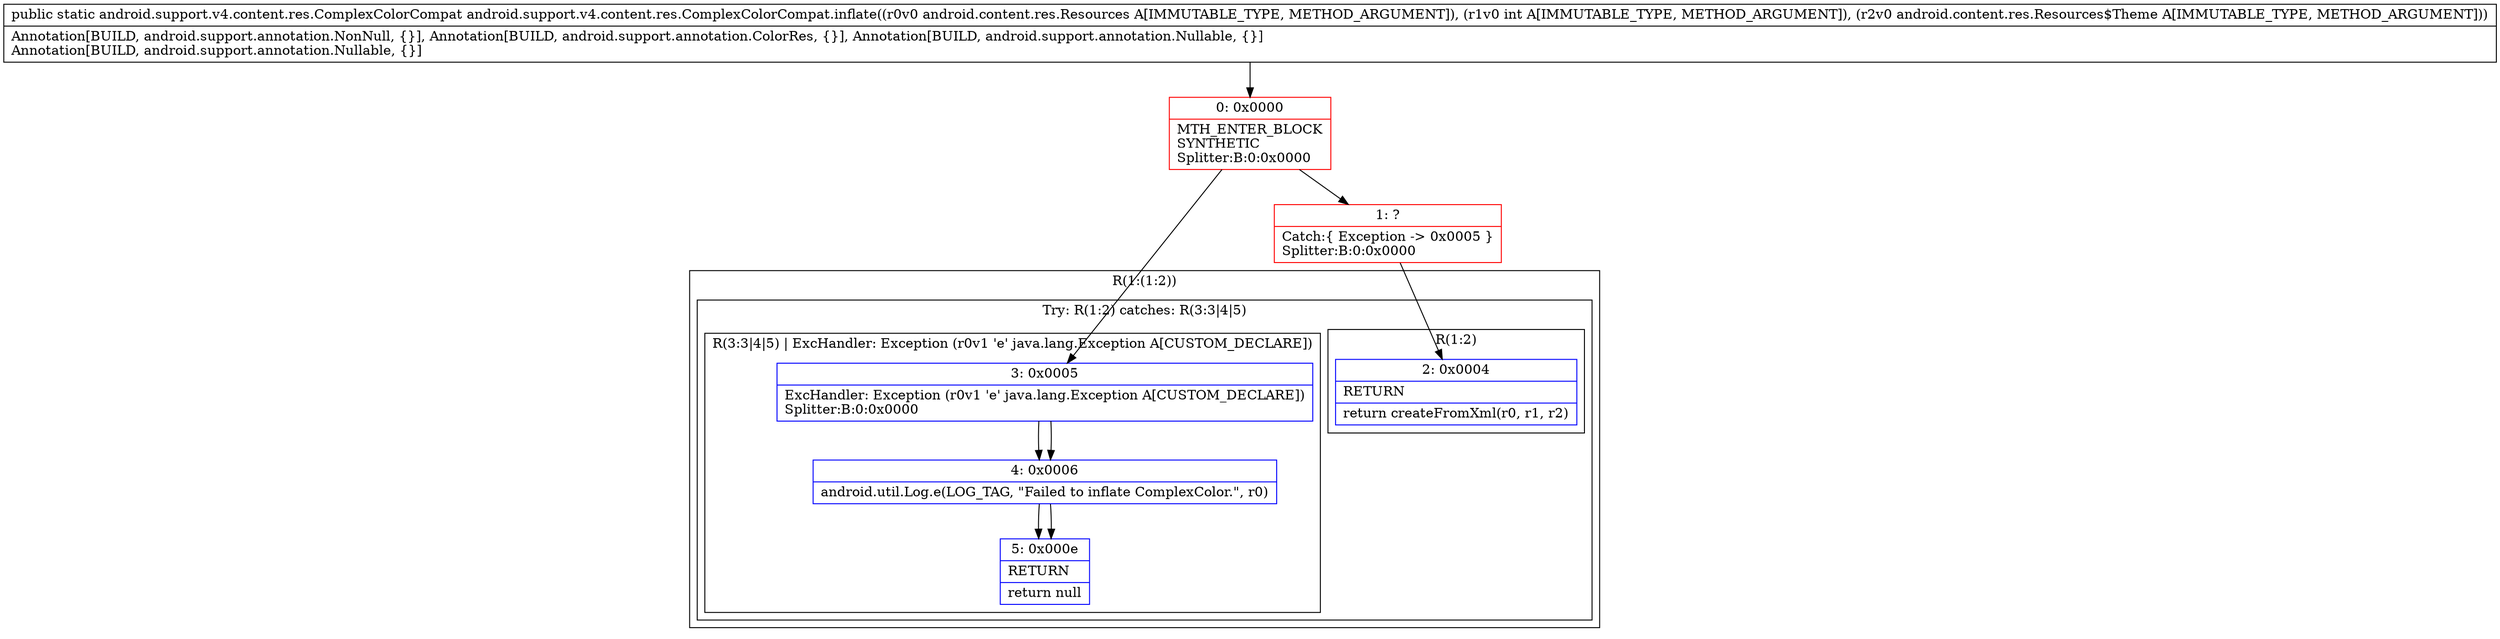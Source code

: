 digraph "CFG forandroid.support.v4.content.res.ComplexColorCompat.inflate(Landroid\/content\/res\/Resources;ILandroid\/content\/res\/Resources$Theme;)Landroid\/support\/v4\/content\/res\/ComplexColorCompat;" {
subgraph cluster_Region_407006642 {
label = "R(1:(1:2))";
node [shape=record,color=blue];
subgraph cluster_TryCatchRegion_109141589 {
label = "Try: R(1:2) catches: R(3:3|4|5)";
node [shape=record,color=blue];
subgraph cluster_Region_215548556 {
label = "R(1:2)";
node [shape=record,color=blue];
Node_2 [shape=record,label="{2\:\ 0x0004|RETURN\l|return createFromXml(r0, r1, r2)\l}"];
}
subgraph cluster_Region_721157333 {
label = "R(3:3|4|5) | ExcHandler: Exception (r0v1 'e' java.lang.Exception A[CUSTOM_DECLARE])\l";
node [shape=record,color=blue];
Node_3 [shape=record,label="{3\:\ 0x0005|ExcHandler: Exception (r0v1 'e' java.lang.Exception A[CUSTOM_DECLARE])\lSplitter:B:0:0x0000\l}"];
Node_4 [shape=record,label="{4\:\ 0x0006|android.util.Log.e(LOG_TAG, \"Failed to inflate ComplexColor.\", r0)\l}"];
Node_5 [shape=record,label="{5\:\ 0x000e|RETURN\l|return null\l}"];
}
}
}
subgraph cluster_Region_721157333 {
label = "R(3:3|4|5) | ExcHandler: Exception (r0v1 'e' java.lang.Exception A[CUSTOM_DECLARE])\l";
node [shape=record,color=blue];
Node_3 [shape=record,label="{3\:\ 0x0005|ExcHandler: Exception (r0v1 'e' java.lang.Exception A[CUSTOM_DECLARE])\lSplitter:B:0:0x0000\l}"];
Node_4 [shape=record,label="{4\:\ 0x0006|android.util.Log.e(LOG_TAG, \"Failed to inflate ComplexColor.\", r0)\l}"];
Node_5 [shape=record,label="{5\:\ 0x000e|RETURN\l|return null\l}"];
}
Node_0 [shape=record,color=red,label="{0\:\ 0x0000|MTH_ENTER_BLOCK\lSYNTHETIC\lSplitter:B:0:0x0000\l}"];
Node_1 [shape=record,color=red,label="{1\:\ ?|Catch:\{ Exception \-\> 0x0005 \}\lSplitter:B:0:0x0000\l}"];
MethodNode[shape=record,label="{public static android.support.v4.content.res.ComplexColorCompat android.support.v4.content.res.ComplexColorCompat.inflate((r0v0 android.content.res.Resources A[IMMUTABLE_TYPE, METHOD_ARGUMENT]), (r1v0 int A[IMMUTABLE_TYPE, METHOD_ARGUMENT]), (r2v0 android.content.res.Resources$Theme A[IMMUTABLE_TYPE, METHOD_ARGUMENT]))  | Annotation[BUILD, android.support.annotation.NonNull, \{\}], Annotation[BUILD, android.support.annotation.ColorRes, \{\}], Annotation[BUILD, android.support.annotation.Nullable, \{\}]\lAnnotation[BUILD, android.support.annotation.Nullable, \{\}]\l}"];
MethodNode -> Node_0;
Node_3 -> Node_4;
Node_4 -> Node_5;
Node_3 -> Node_4;
Node_4 -> Node_5;
Node_0 -> Node_1;
Node_0 -> Node_3;
Node_1 -> Node_2;
}

